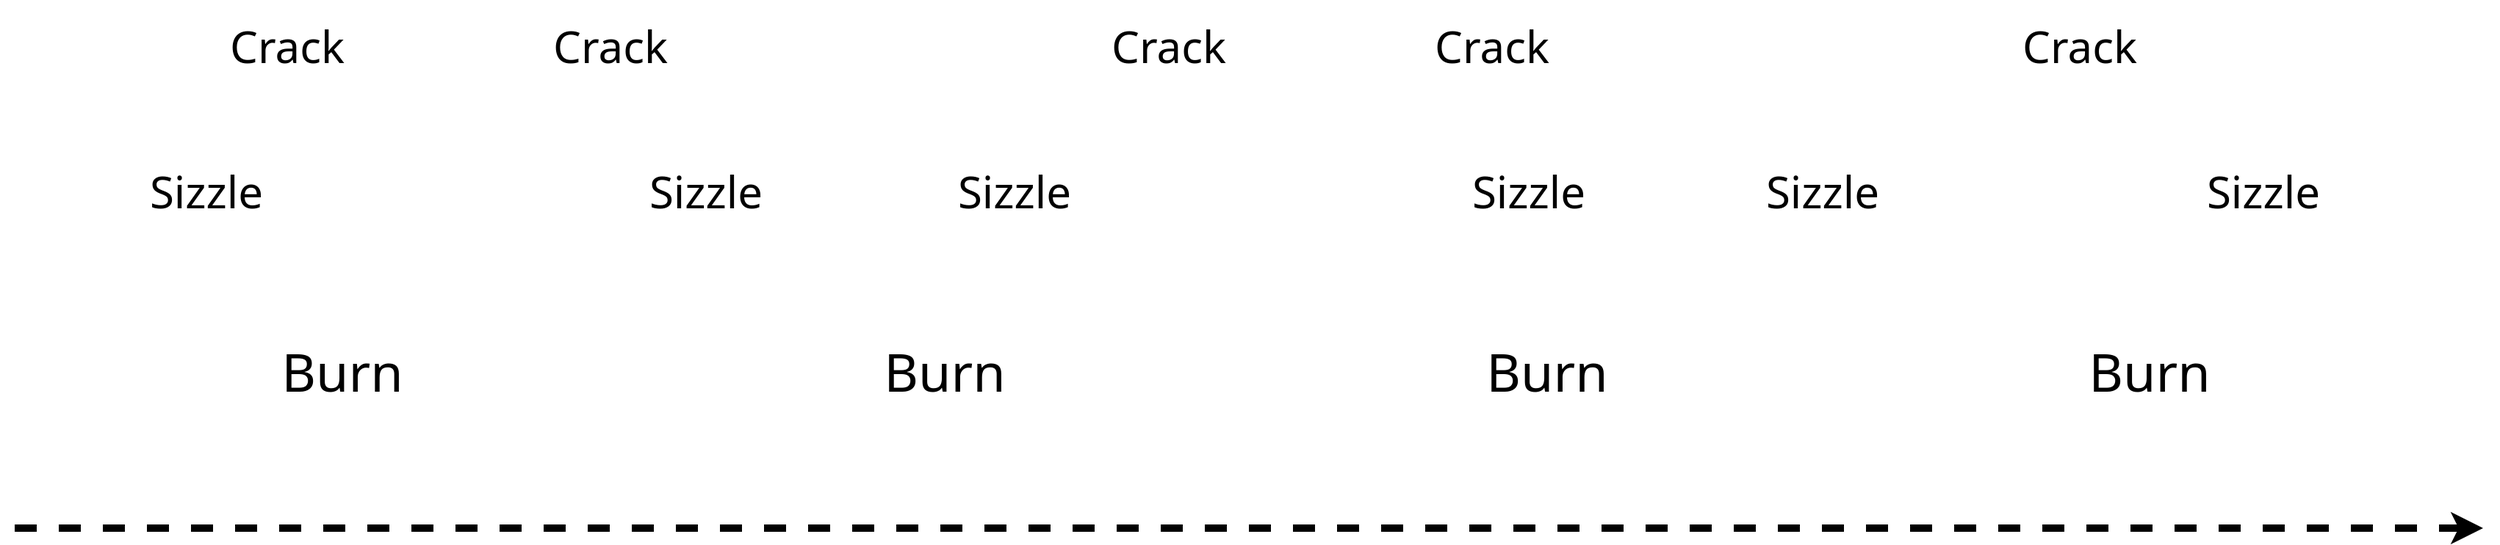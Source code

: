 <mxfile version="26.1.1">
  <diagram name="Page-1" id="v8-02IjP-lLUOQKRPVKt">
    <mxGraphModel dx="2231" dy="1157" grid="1" gridSize="10" guides="1" tooltips="1" connect="0" arrows="0" fold="1" page="1" pageScale="1" pageWidth="1920" pageHeight="1080" math="0" shadow="0">
      <root>
        <mxCell id="0" />
        <mxCell id="1" parent="0" />
        <mxCell id="53a7npwnXDhlMXjKYg2i-2" value="&lt;font style=&quot;font-size: 36px;&quot;&gt;Burn&lt;/font&gt;" style="rounded=1;whiteSpace=wrap;html=1;fontFamily=Noto Sans;fontSource=https%3A%2F%2Ffonts.googleapis.com%2Fcss%3Ffamily%3DNoto%2BSans;fontSize=11;fillColor=light-dark(#FFFFFF,#660000);strokeColor=none;" parent="1" vertex="1">
          <mxGeometry x="143" y="628" width="400" height="90" as="geometry" />
        </mxCell>
        <mxCell id="4vqjs0dxscNlufr-FWjo-1" value="" style="endArrow=classic;html=1;rounded=0;endFill=1;strokeWidth=5;dashed=1;" edge="1" parent="1">
          <mxGeometry width="50" height="50" relative="1" as="geometry">
            <mxPoint x="120" y="780" as="sourcePoint" />
            <mxPoint x="1800" y="780" as="targetPoint" />
          </mxGeometry>
        </mxCell>
        <mxCell id="4vqjs0dxscNlufr-FWjo-3" value="&lt;font style=&quot;font-size: 30px;&quot;&gt;Crack&lt;/font&gt;" style="rounded=1;whiteSpace=wrap;html=1;fontFamily=Noto Sans;fontSource=https%3A%2F%2Ffonts.googleapis.com%2Fcss%3Ffamily%3DNoto%2BSans;fontSize=11;fillColor=light-dark(#FFFFFF,#CCCC00);strokeColor=none;" vertex="1" parent="1">
          <mxGeometry x="251" y="420" width="109" height="61.16" as="geometry" />
        </mxCell>
        <mxCell id="4vqjs0dxscNlufr-FWjo-4" value="&lt;font style=&quot;font-size: 30px;&quot;&gt;Sizzle&lt;/font&gt;" style="rounded=1;whiteSpace=wrap;html=1;fontFamily=Noto Sans;fontSource=https%3A%2F%2Ffonts.googleapis.com%2Fcss%3Ffamily%3DNoto%2BSans;fontSize=11;fillColor=light-dark(#FFFFFF,#CC6600);strokeColor=none;" vertex="1" parent="1">
          <mxGeometry x="191" y="520" width="119" height="60" as="geometry" />
        </mxCell>
        <mxCell id="4vqjs0dxscNlufr-FWjo-6" value="&lt;font style=&quot;font-size: 36px;&quot;&gt;Burn&lt;/font&gt;" style="rounded=1;whiteSpace=wrap;html=1;fontFamily=Noto Sans;fontSource=https%3A%2F%2Ffonts.googleapis.com%2Fcss%3Ffamily%3DNoto%2BSans;fontSize=11;fillColor=light-dark(#FFFFFF,#660000);strokeColor=none;" vertex="1" parent="1">
          <mxGeometry x="553" y="628" width="400" height="90" as="geometry" />
        </mxCell>
        <mxCell id="4vqjs0dxscNlufr-FWjo-7" value="&lt;font style=&quot;font-size: 30px;&quot;&gt;Sizzle&lt;/font&gt;" style="rounded=1;whiteSpace=wrap;html=1;fontFamily=Noto Sans;fontSource=https%3A%2F%2Ffonts.googleapis.com%2Fcss%3Ffamily%3DNoto%2BSans;fontSize=11;fillColor=light-dark(#FFFFFF,#CC6600);strokeColor=none;" vertex="1" parent="1">
          <mxGeometry x="531" y="520" width="119" height="60" as="geometry" />
        </mxCell>
        <mxCell id="4vqjs0dxscNlufr-FWjo-8" value="&lt;font style=&quot;font-size: 30px;&quot;&gt;Sizzle&lt;/font&gt;" style="rounded=1;whiteSpace=wrap;html=1;fontFamily=Noto Sans;fontSource=https%3A%2F%2Ffonts.googleapis.com%2Fcss%3Ffamily%3DNoto%2BSans;fontSize=11;fillColor=light-dark(#FFFFFF,#CC6600);strokeColor=none;" vertex="1" parent="1">
          <mxGeometry x="741" y="520" width="119" height="60" as="geometry" />
        </mxCell>
        <mxCell id="4vqjs0dxscNlufr-FWjo-9" value="&lt;font style=&quot;font-size: 30px;&quot;&gt;Crack&lt;/font&gt;" style="rounded=1;whiteSpace=wrap;html=1;fontFamily=Noto Sans;fontSource=https%3A%2F%2Ffonts.googleapis.com%2Fcss%3Ffamily%3DNoto%2BSans;fontSize=11;fillColor=light-dark(#FFFFFF,#CCCC00);strokeColor=none;" vertex="1" parent="1">
          <mxGeometry x="471" y="420" width="109" height="61.16" as="geometry" />
        </mxCell>
        <mxCell id="4vqjs0dxscNlufr-FWjo-10" value="&lt;font style=&quot;font-size: 30px;&quot;&gt;Crack&lt;/font&gt;" style="rounded=1;whiteSpace=wrap;html=1;fontFamily=Noto Sans;fontSource=https%3A%2F%2Ffonts.googleapis.com%2Fcss%3Ffamily%3DNoto%2BSans;fontSize=11;fillColor=light-dark(#FFFFFF,#CCCC00);strokeColor=none;" vertex="1" parent="1">
          <mxGeometry x="851" y="420" width="109" height="61.16" as="geometry" />
        </mxCell>
        <mxCell id="4vqjs0dxscNlufr-FWjo-11" value="&lt;font style=&quot;font-size: 36px;&quot;&gt;Burn&lt;/font&gt;" style="rounded=1;whiteSpace=wrap;html=1;fontFamily=Noto Sans;fontSource=https%3A%2F%2Ffonts.googleapis.com%2Fcss%3Ffamily%3DNoto%2BSans;fontSize=11;fillColor=light-dark(#FFFFFF,#660000);strokeColor=none;" vertex="1" parent="1">
          <mxGeometry x="963" y="628" width="400" height="90" as="geometry" />
        </mxCell>
        <mxCell id="4vqjs0dxscNlufr-FWjo-12" value="&lt;font style=&quot;font-size: 36px;&quot;&gt;Burn&lt;/font&gt;" style="rounded=1;whiteSpace=wrap;html=1;fontFamily=Noto Sans;fontSource=https%3A%2F%2Ffonts.googleapis.com%2Fcss%3Ffamily%3DNoto%2BSans;fontSize=11;fillColor=light-dark(#FFFFFF,#660000);strokeColor=none;" vertex="1" parent="1">
          <mxGeometry x="1373" y="628" width="400" height="90" as="geometry" />
        </mxCell>
        <mxCell id="4vqjs0dxscNlufr-FWjo-13" value="&lt;font style=&quot;font-size: 30px;&quot;&gt;Sizzle&lt;/font&gt;" style="rounded=1;whiteSpace=wrap;html=1;fontFamily=Noto Sans;fontSource=https%3A%2F%2Ffonts.googleapis.com%2Fcss%3Ffamily%3DNoto%2BSans;fontSize=11;fillColor=light-dark(#FFFFFF,#CC6600);strokeColor=none;" vertex="1" parent="1">
          <mxGeometry x="1091" y="520" width="119" height="60" as="geometry" />
        </mxCell>
        <mxCell id="4vqjs0dxscNlufr-FWjo-14" value="&lt;font style=&quot;font-size: 30px;&quot;&gt;Sizzle&lt;/font&gt;" style="rounded=1;whiteSpace=wrap;html=1;fontFamily=Noto Sans;fontSource=https%3A%2F%2Ffonts.googleapis.com%2Fcss%3Ffamily%3DNoto%2BSans;fontSize=11;fillColor=light-dark(#FFFFFF,#CC6600);strokeColor=none;" vertex="1" parent="1">
          <mxGeometry x="1291" y="520" width="119" height="60" as="geometry" />
        </mxCell>
        <mxCell id="4vqjs0dxscNlufr-FWjo-15" value="&lt;font style=&quot;font-size: 30px;&quot;&gt;Sizzle&lt;/font&gt;" style="rounded=1;whiteSpace=wrap;html=1;fontFamily=Noto Sans;fontSource=https%3A%2F%2Ffonts.googleapis.com%2Fcss%3Ffamily%3DNoto%2BSans;fontSize=11;fillColor=light-dark(#FFFFFF,#CC6600);strokeColor=none;" vertex="1" parent="1">
          <mxGeometry x="1591" y="520" width="119" height="60" as="geometry" />
        </mxCell>
        <mxCell id="4vqjs0dxscNlufr-FWjo-16" value="&lt;font style=&quot;font-size: 30px;&quot;&gt;Crack&lt;/font&gt;" style="rounded=1;whiteSpace=wrap;html=1;fontFamily=Noto Sans;fontSource=https%3A%2F%2Ffonts.googleapis.com%2Fcss%3Ffamily%3DNoto%2BSans;fontSize=11;fillColor=light-dark(#FFFFFF,#CCCC00);strokeColor=none;" vertex="1" parent="1">
          <mxGeometry x="1071" y="420" width="109" height="61.16" as="geometry" />
        </mxCell>
        <mxCell id="4vqjs0dxscNlufr-FWjo-17" value="&lt;font style=&quot;font-size: 30px;&quot;&gt;Crack&lt;/font&gt;" style="rounded=1;whiteSpace=wrap;html=1;fontFamily=Noto Sans;fontSource=https%3A%2F%2Ffonts.googleapis.com%2Fcss%3Ffamily%3DNoto%2BSans;fontSize=11;fillColor=light-dark(#FFFFFF,#CCCC00);strokeColor=none;" vertex="1" parent="1">
          <mxGeometry x="1471" y="420" width="109" height="61.16" as="geometry" />
        </mxCell>
      </root>
    </mxGraphModel>
  </diagram>
</mxfile>
